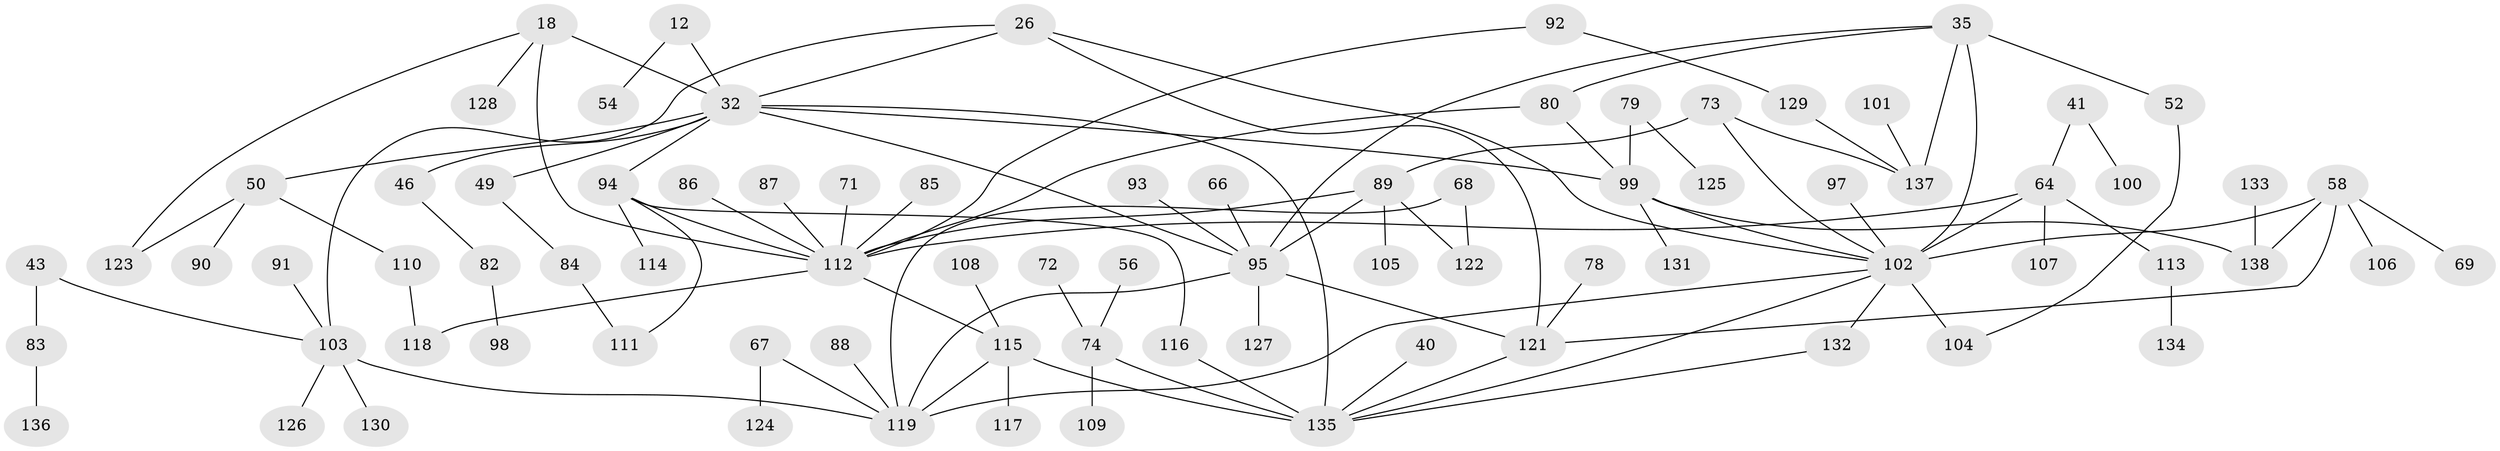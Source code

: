 // original degree distribution, {5: 0.07246376811594203, 9: 0.007246376811594203, 3: 0.15217391304347827, 4: 0.11594202898550725, 6: 0.021739130434782608, 2: 0.34057971014492755, 7: 0.014492753623188406, 1: 0.2753623188405797}
// Generated by graph-tools (version 1.1) at 2025/46/03/04/25 21:46:07]
// undirected, 82 vertices, 107 edges
graph export_dot {
graph [start="1"]
  node [color=gray90,style=filled];
  12;
  18 [super="+13"];
  26 [super="+2"];
  32 [super="+10"];
  35 [super="+11"];
  40;
  41;
  43;
  46;
  49;
  50;
  52;
  54;
  56;
  58 [super="+27"];
  64 [super="+39"];
  66;
  67 [super="+29"];
  68;
  69;
  71;
  72;
  73 [super="+59"];
  74 [super="+42"];
  78;
  79;
  80;
  82;
  83;
  84;
  85;
  86;
  87;
  88;
  89 [super="+70"];
  90;
  91;
  92;
  93;
  94 [super="+76"];
  95 [super="+45+37+65"];
  97;
  98;
  99 [super="+14+53"];
  100;
  101;
  102 [super="+61+44+81"];
  103 [super="+96"];
  104;
  105;
  106;
  107;
  108;
  109;
  110;
  111;
  112 [super="+23+31+77"];
  113;
  114;
  115 [super="+75"];
  116;
  117;
  118;
  119 [super="+25"];
  121 [super="+34"];
  122;
  123;
  124;
  125;
  126;
  127 [super="+120"];
  128;
  129;
  130;
  131;
  132;
  133;
  134;
  135 [super="+17+28+22"];
  136;
  137 [super="+21"];
  138 [super="+55"];
  12 -- 54;
  12 -- 32;
  18 -- 32 [weight=2];
  18 -- 128;
  18 -- 123;
  18 -- 112 [weight=2];
  26 -- 32;
  26 -- 102;
  26 -- 103;
  26 -- 121;
  32 -- 46;
  32 -- 49;
  32 -- 50;
  32 -- 135 [weight=2];
  32 -- 95;
  32 -- 99;
  32 -- 94;
  35 -- 80;
  35 -- 52;
  35 -- 137;
  35 -- 102 [weight=3];
  35 -- 95 [weight=2];
  40 -- 135;
  41 -- 100;
  41 -- 64;
  43 -- 83;
  43 -- 103;
  46 -- 82;
  49 -- 84;
  50 -- 90;
  50 -- 110;
  50 -- 123;
  52 -- 104;
  56 -- 74;
  58 -- 106;
  58 -- 69;
  58 -- 138;
  58 -- 102 [weight=2];
  58 -- 121;
  64 -- 107;
  64 -- 113;
  64 -- 102;
  64 -- 112;
  66 -- 95;
  67 -- 124;
  67 -- 119;
  68 -- 122;
  68 -- 119;
  71 -- 112;
  72 -- 74;
  73 -- 137 [weight=2];
  73 -- 102;
  73 -- 89;
  74 -- 135 [weight=2];
  74 -- 109;
  78 -- 121;
  79 -- 125;
  79 -- 99;
  80 -- 112;
  80 -- 99;
  82 -- 98;
  83 -- 136;
  84 -- 111;
  85 -- 112;
  86 -- 112;
  87 -- 112;
  88 -- 119;
  89 -- 105;
  89 -- 122;
  89 -- 95;
  89 -- 112;
  91 -- 103;
  92 -- 129;
  92 -- 112;
  93 -- 95;
  94 -- 114;
  94 -- 112;
  94 -- 116;
  94 -- 111;
  95 -- 121;
  95 -- 119 [weight=2];
  95 -- 127 [weight=2];
  97 -- 102;
  99 -- 102;
  99 -- 131;
  99 -- 138;
  101 -- 137;
  102 -- 135;
  102 -- 104;
  102 -- 132;
  102 -- 119;
  103 -- 119 [weight=2];
  103 -- 126;
  103 -- 130;
  108 -- 115;
  110 -- 118;
  112 -- 115;
  112 -- 118;
  113 -- 134;
  115 -- 135;
  115 -- 117;
  115 -- 119;
  116 -- 135;
  121 -- 135;
  129 -- 137;
  132 -- 135;
  133 -- 138;
}
